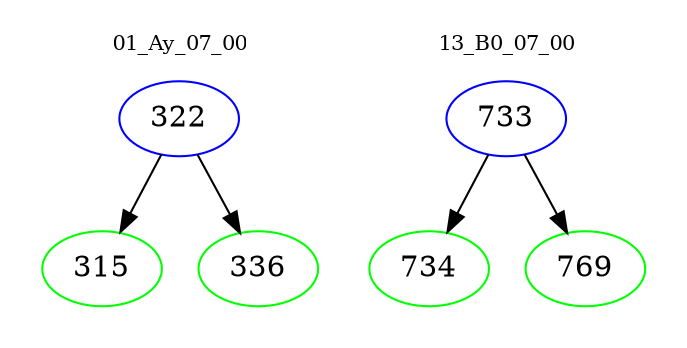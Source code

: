 digraph{
subgraph cluster_0 {
color = white
label = "01_Ay_07_00";
fontsize=10;
T0_322 [label="322", color="blue"]
T0_322 -> T0_315 [color="black"]
T0_315 [label="315", color="green"]
T0_322 -> T0_336 [color="black"]
T0_336 [label="336", color="green"]
}
subgraph cluster_1 {
color = white
label = "13_B0_07_00";
fontsize=10;
T1_733 [label="733", color="blue"]
T1_733 -> T1_734 [color="black"]
T1_734 [label="734", color="green"]
T1_733 -> T1_769 [color="black"]
T1_769 [label="769", color="green"]
}
}

